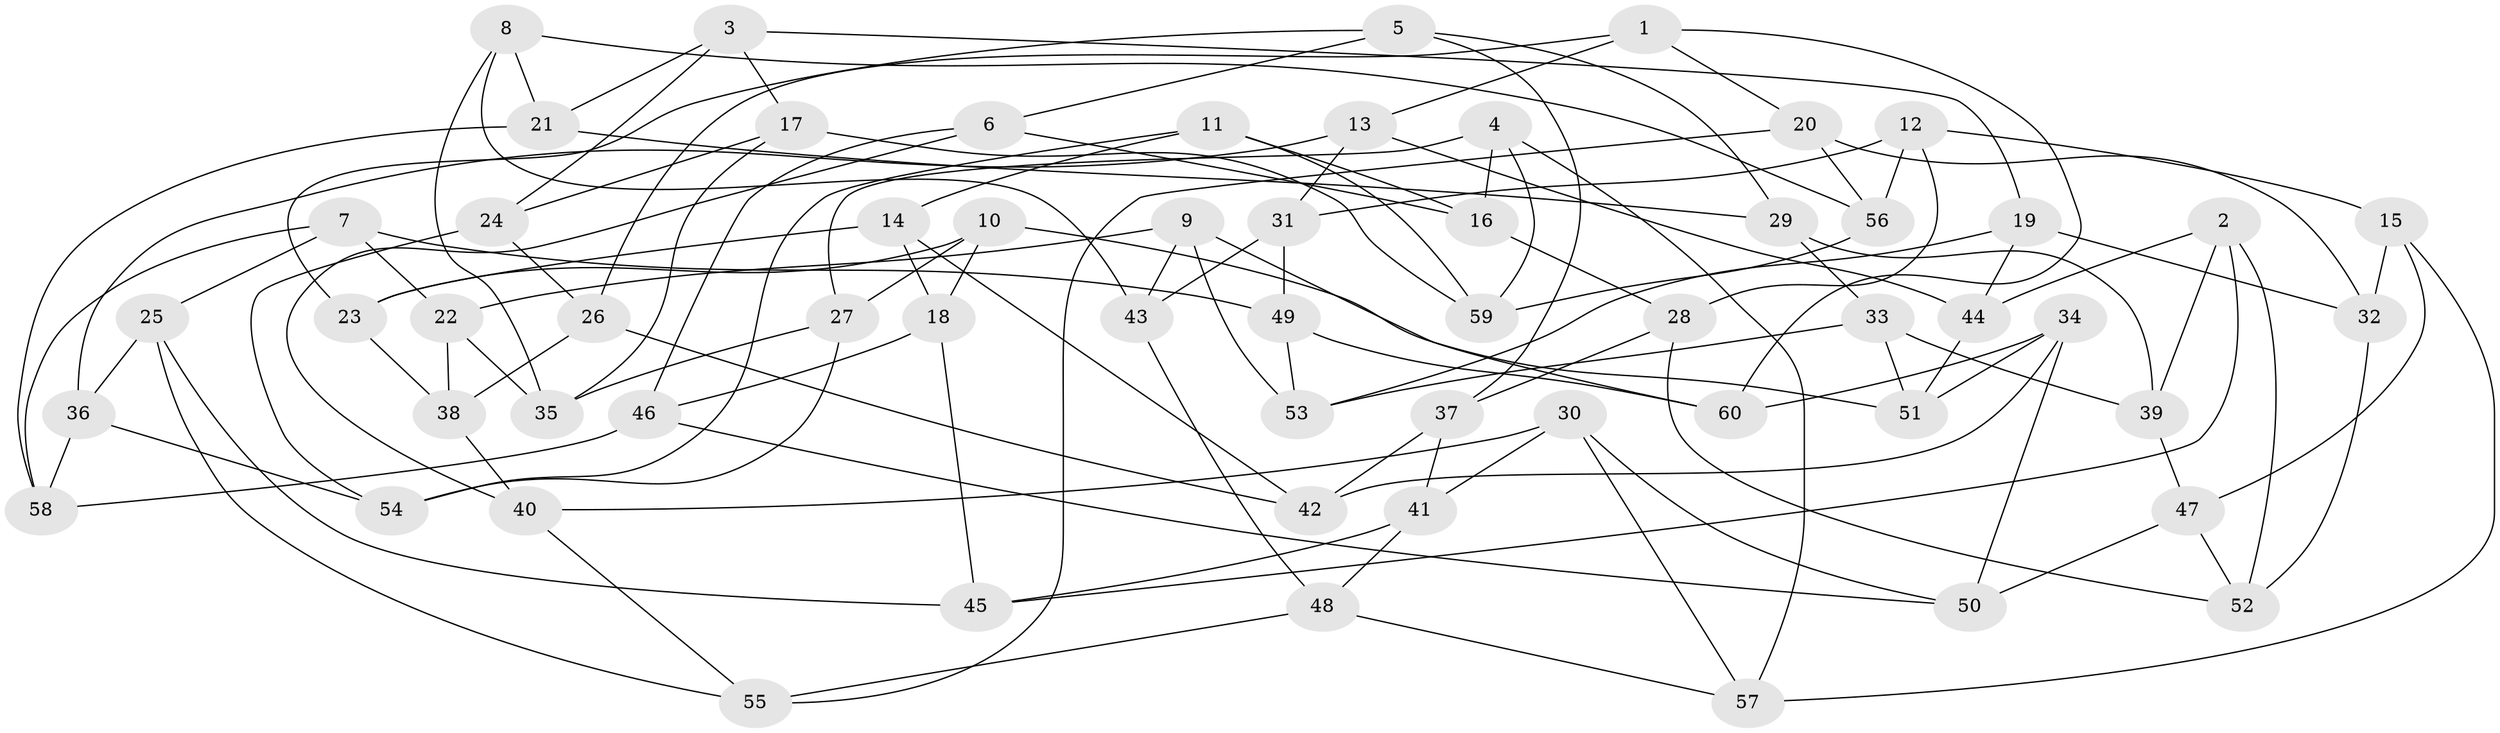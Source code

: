 // Generated by graph-tools (version 1.1) at 2025/26/03/09/25 03:26:54]
// undirected, 60 vertices, 120 edges
graph export_dot {
graph [start="1"]
  node [color=gray90,style=filled];
  1;
  2;
  3;
  4;
  5;
  6;
  7;
  8;
  9;
  10;
  11;
  12;
  13;
  14;
  15;
  16;
  17;
  18;
  19;
  20;
  21;
  22;
  23;
  24;
  25;
  26;
  27;
  28;
  29;
  30;
  31;
  32;
  33;
  34;
  35;
  36;
  37;
  38;
  39;
  40;
  41;
  42;
  43;
  44;
  45;
  46;
  47;
  48;
  49;
  50;
  51;
  52;
  53;
  54;
  55;
  56;
  57;
  58;
  59;
  60;
  1 -- 20;
  1 -- 26;
  1 -- 13;
  1 -- 60;
  2 -- 52;
  2 -- 45;
  2 -- 39;
  2 -- 44;
  3 -- 19;
  3 -- 21;
  3 -- 24;
  3 -- 17;
  4 -- 16;
  4 -- 59;
  4 -- 57;
  4 -- 27;
  5 -- 29;
  5 -- 23;
  5 -- 6;
  5 -- 37;
  6 -- 16;
  6 -- 40;
  6 -- 46;
  7 -- 58;
  7 -- 25;
  7 -- 22;
  7 -- 49;
  8 -- 21;
  8 -- 56;
  8 -- 43;
  8 -- 35;
  9 -- 43;
  9 -- 22;
  9 -- 53;
  9 -- 60;
  10 -- 27;
  10 -- 51;
  10 -- 18;
  10 -- 23;
  11 -- 16;
  11 -- 59;
  11 -- 14;
  11 -- 54;
  12 -- 31;
  12 -- 15;
  12 -- 28;
  12 -- 56;
  13 -- 44;
  13 -- 36;
  13 -- 31;
  14 -- 18;
  14 -- 42;
  14 -- 23;
  15 -- 47;
  15 -- 57;
  15 -- 32;
  16 -- 28;
  17 -- 35;
  17 -- 59;
  17 -- 24;
  18 -- 45;
  18 -- 46;
  19 -- 32;
  19 -- 53;
  19 -- 44;
  20 -- 32;
  20 -- 55;
  20 -- 56;
  21 -- 58;
  21 -- 29;
  22 -- 38;
  22 -- 35;
  23 -- 38;
  24 -- 54;
  24 -- 26;
  25 -- 45;
  25 -- 36;
  25 -- 55;
  26 -- 42;
  26 -- 38;
  27 -- 35;
  27 -- 54;
  28 -- 52;
  28 -- 37;
  29 -- 39;
  29 -- 33;
  30 -- 50;
  30 -- 40;
  30 -- 57;
  30 -- 41;
  31 -- 43;
  31 -- 49;
  32 -- 52;
  33 -- 51;
  33 -- 53;
  33 -- 39;
  34 -- 51;
  34 -- 42;
  34 -- 60;
  34 -- 50;
  36 -- 54;
  36 -- 58;
  37 -- 41;
  37 -- 42;
  38 -- 40;
  39 -- 47;
  40 -- 55;
  41 -- 48;
  41 -- 45;
  43 -- 48;
  44 -- 51;
  46 -- 58;
  46 -- 50;
  47 -- 50;
  47 -- 52;
  48 -- 55;
  48 -- 57;
  49 -- 53;
  49 -- 60;
  56 -- 59;
}
